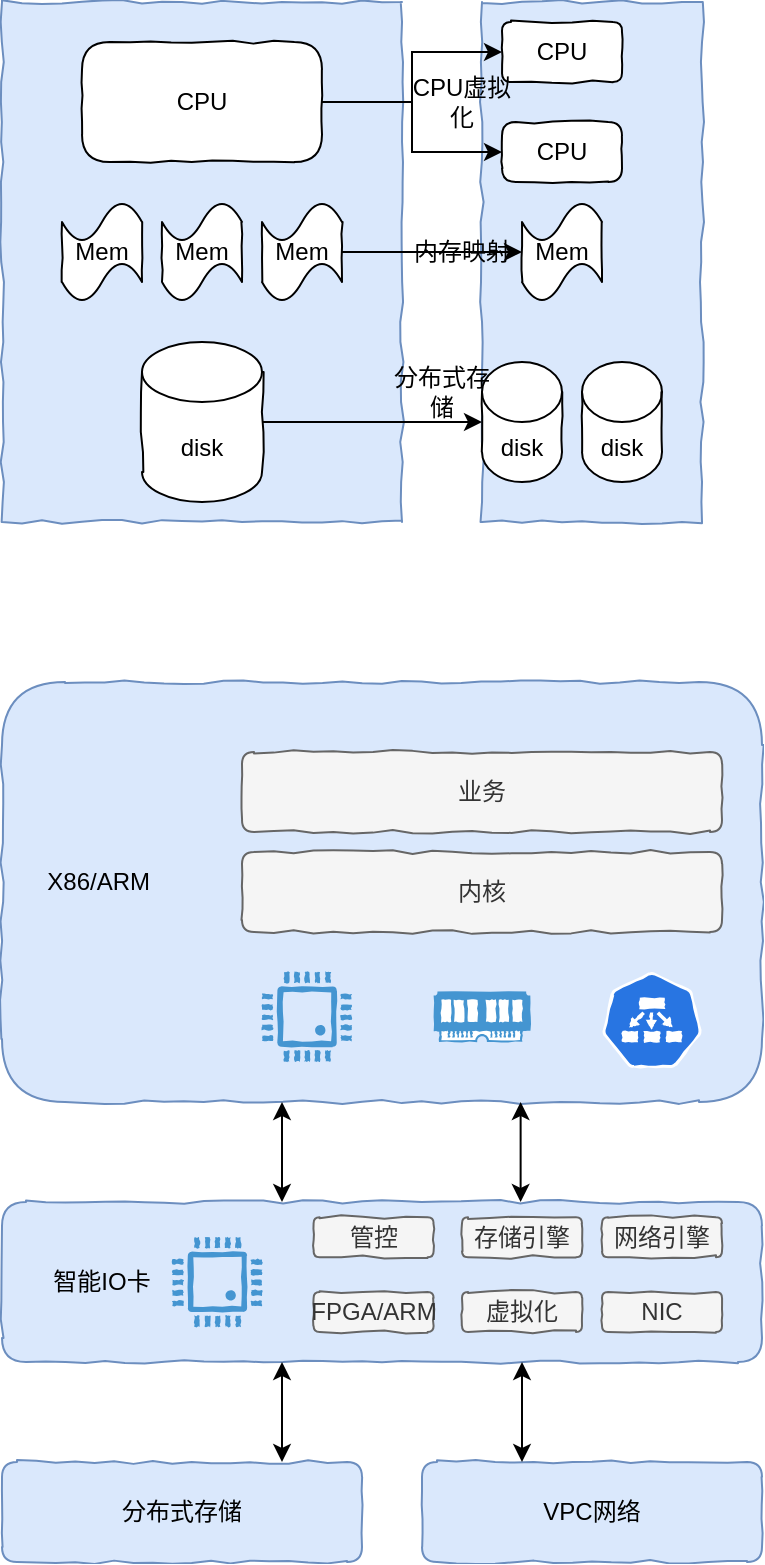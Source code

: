 <mxfile version="22.0.8" type="github">
  <diagram name="第 1 页" id="z98AM5KJzQVU0k7LSX0p">
    <mxGraphModel dx="954" dy="493" grid="0" gridSize="10" guides="1" tooltips="1" connect="1" arrows="1" fold="1" page="1" pageScale="1" pageWidth="827" pageHeight="1169" math="0" shadow="0">
      <root>
        <mxCell id="0" />
        <mxCell id="1" parent="0" />
        <mxCell id="9M5DdR3n3wqQpbHxUudD-6" value="" style="rounded=1;whiteSpace=wrap;html=1;comic=1;strokeColor=#6c8ebf;align=center;verticalAlign=middle;fontFamily=Helvetica;fontSize=12;fillColor=#dae8fc;" vertex="1" parent="1">
          <mxGeometry x="70" y="390" width="380" height="210" as="geometry" />
        </mxCell>
        <mxCell id="mNZNT81CRgQRlPgA3GUM-29" value="" style="rounded=0;whiteSpace=wrap;html=1;fillColor=#dae8fc;strokeColor=#6c8ebf;enumerate=0;treeMoving=0;treeFolding=0;resizeHeight=0;resizeWidth=0;backgroundOutline=0;sketch=1;curveFitting=1;jiggle=2;sketchStyle=comic;" parent="1" vertex="1">
          <mxGeometry x="310" y="50" width="110" height="260" as="geometry" />
        </mxCell>
        <mxCell id="mNZNT81CRgQRlPgA3GUM-9" value="" style="rounded=0;whiteSpace=wrap;html=1;fillColor=#dae8fc;strokeColor=#6c8ebf;enumerate=0;treeMoving=0;treeFolding=0;resizeHeight=0;resizeWidth=0;backgroundOutline=0;sketch=1;curveFitting=1;jiggle=2;sketchStyle=comic;" parent="1" vertex="1">
          <mxGeometry x="70" y="50" width="200" height="260" as="geometry" />
        </mxCell>
        <mxCell id="mNZNT81CRgQRlPgA3GUM-2" value="Mem" style="shape=tape;whiteSpace=wrap;html=1;sketch=1;curveFitting=1;jiggle=2;sketchStyle=comic;" parent="1" vertex="1">
          <mxGeometry x="100" y="150" width="40" height="50" as="geometry" />
        </mxCell>
        <mxCell id="mNZNT81CRgQRlPgA3GUM-3" value="Mem" style="shape=tape;whiteSpace=wrap;html=1;sketch=1;curveFitting=1;jiggle=2;sketchStyle=comic;" parent="1" vertex="1">
          <mxGeometry x="150" y="150" width="40" height="50" as="geometry" />
        </mxCell>
        <mxCell id="mNZNT81CRgQRlPgA3GUM-25" value="" style="edgeStyle=orthogonalEdgeStyle;rounded=0;orthogonalLoop=1;jettySize=auto;html=1;fontFamily=Helvetica;fontSize=12;fontColor=default;" parent="1" source="mNZNT81CRgQRlPgA3GUM-4" target="mNZNT81CRgQRlPgA3GUM-24" edge="1">
          <mxGeometry relative="1" as="geometry" />
        </mxCell>
        <mxCell id="mNZNT81CRgQRlPgA3GUM-4" value="&lt;span style=&quot;font-weight: normal;&quot;&gt;Mem&lt;/span&gt;" style="shape=tape;whiteSpace=wrap;html=1;fontStyle=1;sketch=1;curveFitting=1;jiggle=2;sketchStyle=comic;" parent="1" vertex="1">
          <mxGeometry x="200" y="150" width="40" height="50" as="geometry" />
        </mxCell>
        <mxCell id="mNZNT81CRgQRlPgA3GUM-15" value="" style="edgeStyle=orthogonalEdgeStyle;rounded=0;orthogonalLoop=1;jettySize=auto;html=1;fontFamily=Helvetica;fontSize=12;fontColor=default;entryX=0;entryY=0.5;entryDx=0;entryDy=0;" parent="1" source="mNZNT81CRgQRlPgA3GUM-7" target="mNZNT81CRgQRlPgA3GUM-11" edge="1">
          <mxGeometry relative="1" as="geometry" />
        </mxCell>
        <mxCell id="mNZNT81CRgQRlPgA3GUM-19" value="" style="edgeStyle=orthogonalEdgeStyle;rounded=0;orthogonalLoop=1;jettySize=auto;html=1;fontFamily=Helvetica;fontSize=12;fontColor=default;" parent="1" source="mNZNT81CRgQRlPgA3GUM-7" target="mNZNT81CRgQRlPgA3GUM-18" edge="1">
          <mxGeometry relative="1" as="geometry" />
        </mxCell>
        <mxCell id="mNZNT81CRgQRlPgA3GUM-7" value="CPU" style="rounded=1;whiteSpace=wrap;html=1;sketch=1;curveFitting=1;jiggle=2;sketchStyle=comic;arcSize=23;" parent="1" vertex="1">
          <mxGeometry x="110" y="70" width="120" height="60" as="geometry" />
        </mxCell>
        <mxCell id="mNZNT81CRgQRlPgA3GUM-21" value="" style="edgeStyle=orthogonalEdgeStyle;rounded=0;orthogonalLoop=1;jettySize=auto;html=1;fontFamily=Helvetica;fontSize=12;fontColor=default;" parent="1" source="mNZNT81CRgQRlPgA3GUM-8" target="mNZNT81CRgQRlPgA3GUM-20" edge="1">
          <mxGeometry relative="1" as="geometry" />
        </mxCell>
        <mxCell id="mNZNT81CRgQRlPgA3GUM-8" value="disk" style="shape=cylinder3;whiteSpace=wrap;html=1;boundedLbl=1;backgroundOutline=1;size=15;sketch=1;curveFitting=1;jiggle=2;sketchStyle=comic;" parent="1" vertex="1">
          <mxGeometry x="140" y="220" width="60" height="80" as="geometry" />
        </mxCell>
        <mxCell id="mNZNT81CRgQRlPgA3GUM-11" value="CPU" style="rounded=1;whiteSpace=wrap;html=1;sketch=1;curveFitting=1;jiggle=2;sketchStyle=comic;" parent="1" vertex="1">
          <mxGeometry x="320" y="60" width="60" height="30" as="geometry" />
        </mxCell>
        <mxCell id="mNZNT81CRgQRlPgA3GUM-18" value="CPU" style="rounded=1;whiteSpace=wrap;html=1;sketch=1;curveFitting=1;jiggle=2;sketchStyle=comic;arcSize=23;" parent="1" vertex="1">
          <mxGeometry x="320" y="110" width="60" height="30" as="geometry" />
        </mxCell>
        <mxCell id="mNZNT81CRgQRlPgA3GUM-20" value="disk" style="shape=cylinder3;whiteSpace=wrap;html=1;boundedLbl=1;backgroundOutline=1;size=15;sketch=1;curveFitting=1;jiggle=2;sketchStyle=comic;" parent="1" vertex="1">
          <mxGeometry x="310" y="230" width="40" height="60" as="geometry" />
        </mxCell>
        <mxCell id="mNZNT81CRgQRlPgA3GUM-22" value="disk" style="shape=cylinder3;whiteSpace=wrap;html=1;boundedLbl=1;backgroundOutline=1;size=15;sketch=1;curveFitting=1;jiggle=2;sketchStyle=comic;" parent="1" vertex="1">
          <mxGeometry x="360" y="230" width="40" height="60" as="geometry" />
        </mxCell>
        <mxCell id="mNZNT81CRgQRlPgA3GUM-24" value="&lt;span style=&quot;font-weight: normal;&quot;&gt;Mem&lt;/span&gt;" style="shape=tape;whiteSpace=wrap;html=1;fontStyle=1;sketch=1;curveFitting=1;jiggle=2;sketchStyle=comic;" parent="1" vertex="1">
          <mxGeometry x="330" y="150" width="40" height="50" as="geometry" />
        </mxCell>
        <mxCell id="mNZNT81CRgQRlPgA3GUM-26" value="CPU虚拟化" style="text;html=1;strokeColor=none;fillColor=none;align=center;verticalAlign=middle;whiteSpace=wrap;rounded=0;fontSize=12;fontFamily=Helvetica;fontColor=default;" parent="1" vertex="1">
          <mxGeometry x="270" y="85" width="60" height="30" as="geometry" />
        </mxCell>
        <mxCell id="mNZNT81CRgQRlPgA3GUM-27" value="内存映射" style="text;html=1;strokeColor=none;fillColor=none;align=center;verticalAlign=middle;whiteSpace=wrap;rounded=0;fontSize=12;fontFamily=Helvetica;fontColor=default;" parent="1" vertex="1">
          <mxGeometry x="270" y="160" width="60" height="30" as="geometry" />
        </mxCell>
        <mxCell id="mNZNT81CRgQRlPgA3GUM-28" value="分布式存储" style="text;html=1;strokeColor=none;fillColor=none;align=center;verticalAlign=middle;whiteSpace=wrap;rounded=0;fontSize=12;fontFamily=Helvetica;fontColor=default;" parent="1" vertex="1">
          <mxGeometry x="260" y="230" width="60" height="30" as="geometry" />
        </mxCell>
        <mxCell id="9M5DdR3n3wqQpbHxUudD-1" value="业务" style="rounded=1;whiteSpace=wrap;html=1;comic=1;fillColor=#f5f5f5;fontColor=#333333;strokeColor=#666666;" vertex="1" parent="1">
          <mxGeometry x="190" y="425" width="240" height="40" as="geometry" />
        </mxCell>
        <mxCell id="9M5DdR3n3wqQpbHxUudD-2" value="内核" style="rounded=1;whiteSpace=wrap;html=1;comic=1;fillColor=#f5f5f5;fontColor=#333333;strokeColor=#666666;" vertex="1" parent="1">
          <mxGeometry x="190" y="475" width="240" height="40" as="geometry" />
        </mxCell>
        <mxCell id="9M5DdR3n3wqQpbHxUudD-3" value="" style="pointerEvents=1;shadow=0;dashed=0;html=1;strokeColor=none;fillColor=#4495D1;labelPosition=center;verticalLabelPosition=bottom;verticalAlign=top;align=center;outlineConnect=0;shape=mxgraph.veeam.cpu;rounded=1;comic=1;fontFamily=Helvetica;fontSize=12;fontColor=default;" vertex="1" parent="1">
          <mxGeometry x="200" y="535" width="44.8" height="44.8" as="geometry" />
        </mxCell>
        <mxCell id="9M5DdR3n3wqQpbHxUudD-4" value="" style="pointerEvents=1;shadow=0;dashed=0;html=1;strokeColor=none;fillColor=#4495D1;labelPosition=center;verticalLabelPosition=bottom;verticalAlign=top;align=center;outlineConnect=0;shape=mxgraph.veeam.ram;rounded=1;comic=1;fontFamily=Helvetica;fontSize=12;fontColor=default;" vertex="1" parent="1">
          <mxGeometry x="285.8" y="544.8" width="48.4" height="25.2" as="geometry" />
        </mxCell>
        <mxCell id="9M5DdR3n3wqQpbHxUudD-5" value="" style="sketch=0;html=1;dashed=0;whitespace=wrap;fillColor=#2875E2;strokeColor=#ffffff;points=[[0.005,0.63,0],[0.1,0.2,0],[0.9,0.2,0],[0.5,0,0],[0.995,0.63,0],[0.72,0.99,0],[0.5,1,0],[0.28,0.99,0]];verticalLabelPosition=bottom;align=center;verticalAlign=top;shape=mxgraph.kubernetes.icon;prIcon=ep;rounded=1;comic=1;fontFamily=Helvetica;fontSize=12;fontColor=default;" vertex="1" parent="1">
          <mxGeometry x="370" y="535" width="50" height="48" as="geometry" />
        </mxCell>
        <mxCell id="9M5DdR3n3wqQpbHxUudD-7" value="" style="rounded=1;whiteSpace=wrap;html=1;comic=1;strokeColor=#6c8ebf;align=center;verticalAlign=middle;fontFamily=Helvetica;fontSize=12;fillColor=#dae8fc;" vertex="1" parent="1">
          <mxGeometry x="70" y="650" width="380" height="80" as="geometry" />
        </mxCell>
        <mxCell id="9M5DdR3n3wqQpbHxUudD-8" value="X86/ARM&amp;nbsp;" style="text;html=1;strokeColor=none;fillColor=none;align=center;verticalAlign=middle;whiteSpace=wrap;rounded=0;fontSize=12;fontFamily=Helvetica;fontColor=default;" vertex="1" parent="1">
          <mxGeometry x="90" y="475" width="60" height="30" as="geometry" />
        </mxCell>
        <mxCell id="9M5DdR3n3wqQpbHxUudD-9" value="智能IO卡" style="text;html=1;strokeColor=none;fillColor=none;align=center;verticalAlign=middle;whiteSpace=wrap;rounded=0;fontSize=12;fontFamily=Helvetica;fontColor=default;" vertex="1" parent="1">
          <mxGeometry x="90" y="675" width="60" height="30" as="geometry" />
        </mxCell>
        <mxCell id="9M5DdR3n3wqQpbHxUudD-10" value="" style="pointerEvents=1;shadow=0;dashed=0;html=1;strokeColor=none;fillColor=#4495D1;labelPosition=center;verticalLabelPosition=bottom;verticalAlign=top;align=center;outlineConnect=0;shape=mxgraph.veeam.cpu;rounded=1;comic=1;fontFamily=Helvetica;fontSize=12;fontColor=default;" vertex="1" parent="1">
          <mxGeometry x="155.2" y="667.6" width="44.8" height="44.8" as="geometry" />
        </mxCell>
        <mxCell id="9M5DdR3n3wqQpbHxUudD-11" value="管控" style="rounded=1;whiteSpace=wrap;html=1;comic=1;fillColor=#f5f5f5;fontColor=#333333;strokeColor=#666666;" vertex="1" parent="1">
          <mxGeometry x="225.8" y="657.6" width="60" height="20" as="geometry" />
        </mxCell>
        <mxCell id="9M5DdR3n3wqQpbHxUudD-13" value="存储引擎" style="rounded=1;whiteSpace=wrap;html=1;comic=1;fillColor=#f5f5f5;fontColor=#333333;strokeColor=#666666;" vertex="1" parent="1">
          <mxGeometry x="300" y="657.6" width="60" height="20" as="geometry" />
        </mxCell>
        <mxCell id="9M5DdR3n3wqQpbHxUudD-14" value="网络引擎" style="rounded=1;whiteSpace=wrap;html=1;comic=1;fillColor=#f5f5f5;fontColor=#333333;strokeColor=#666666;" vertex="1" parent="1">
          <mxGeometry x="370" y="657.6" width="60" height="20" as="geometry" />
        </mxCell>
        <mxCell id="9M5DdR3n3wqQpbHxUudD-15" value="FPGA/ARM" style="rounded=1;whiteSpace=wrap;html=1;comic=1;fillColor=#f5f5f5;fontColor=#333333;strokeColor=#666666;" vertex="1" parent="1">
          <mxGeometry x="225.8" y="695" width="60" height="20" as="geometry" />
        </mxCell>
        <mxCell id="9M5DdR3n3wqQpbHxUudD-16" value="虚拟化" style="rounded=1;whiteSpace=wrap;html=1;comic=1;fillColor=#f5f5f5;fontColor=#333333;strokeColor=#666666;" vertex="1" parent="1">
          <mxGeometry x="300" y="695" width="60" height="20" as="geometry" />
        </mxCell>
        <mxCell id="9M5DdR3n3wqQpbHxUudD-17" value="NIC" style="rounded=1;whiteSpace=wrap;html=1;comic=1;fillColor=#f5f5f5;fontColor=#333333;strokeColor=#666666;" vertex="1" parent="1">
          <mxGeometry x="370" y="695" width="60" height="20" as="geometry" />
        </mxCell>
        <mxCell id="9M5DdR3n3wqQpbHxUudD-18" value="分布式存储" style="rounded=1;whiteSpace=wrap;html=1;comic=1;strokeColor=#6c8ebf;align=center;verticalAlign=middle;fontFamily=Helvetica;fontSize=12;fillColor=#dae8fc;" vertex="1" parent="1">
          <mxGeometry x="70" y="780" width="180" height="50" as="geometry" />
        </mxCell>
        <mxCell id="9M5DdR3n3wqQpbHxUudD-19" value="VPC网络" style="rounded=1;whiteSpace=wrap;html=1;comic=1;strokeColor=#6c8ebf;align=center;verticalAlign=middle;fontFamily=Helvetica;fontSize=12;fillColor=#dae8fc;" vertex="1" parent="1">
          <mxGeometry x="280" y="780" width="170" height="50" as="geometry" />
        </mxCell>
        <mxCell id="9M5DdR3n3wqQpbHxUudD-21" value="" style="endArrow=classic;startArrow=classic;html=1;rounded=0;fontFamily=Helvetica;fontSize=12;fontColor=default;" edge="1" parent="1">
          <mxGeometry width="50" height="50" relative="1" as="geometry">
            <mxPoint x="210" y="650" as="sourcePoint" />
            <mxPoint x="210" y="600" as="targetPoint" />
          </mxGeometry>
        </mxCell>
        <mxCell id="9M5DdR3n3wqQpbHxUudD-22" value="" style="endArrow=classic;startArrow=classic;html=1;rounded=0;fontFamily=Helvetica;fontSize=12;fontColor=default;" edge="1" parent="1">
          <mxGeometry width="50" height="50" relative="1" as="geometry">
            <mxPoint x="329.31" y="650" as="sourcePoint" />
            <mxPoint x="329.31" y="600" as="targetPoint" />
          </mxGeometry>
        </mxCell>
        <mxCell id="9M5DdR3n3wqQpbHxUudD-23" value="" style="endArrow=classic;startArrow=classic;html=1;rounded=0;fontFamily=Helvetica;fontSize=12;fontColor=default;" edge="1" parent="1">
          <mxGeometry width="50" height="50" relative="1" as="geometry">
            <mxPoint x="210" y="780" as="sourcePoint" />
            <mxPoint x="210" y="730" as="targetPoint" />
          </mxGeometry>
        </mxCell>
        <mxCell id="9M5DdR3n3wqQpbHxUudD-24" value="" style="endArrow=classic;startArrow=classic;html=1;rounded=0;fontFamily=Helvetica;fontSize=12;fontColor=default;" edge="1" parent="1">
          <mxGeometry width="50" height="50" relative="1" as="geometry">
            <mxPoint x="330" y="780" as="sourcePoint" />
            <mxPoint x="330" y="730" as="targetPoint" />
          </mxGeometry>
        </mxCell>
      </root>
    </mxGraphModel>
  </diagram>
</mxfile>
